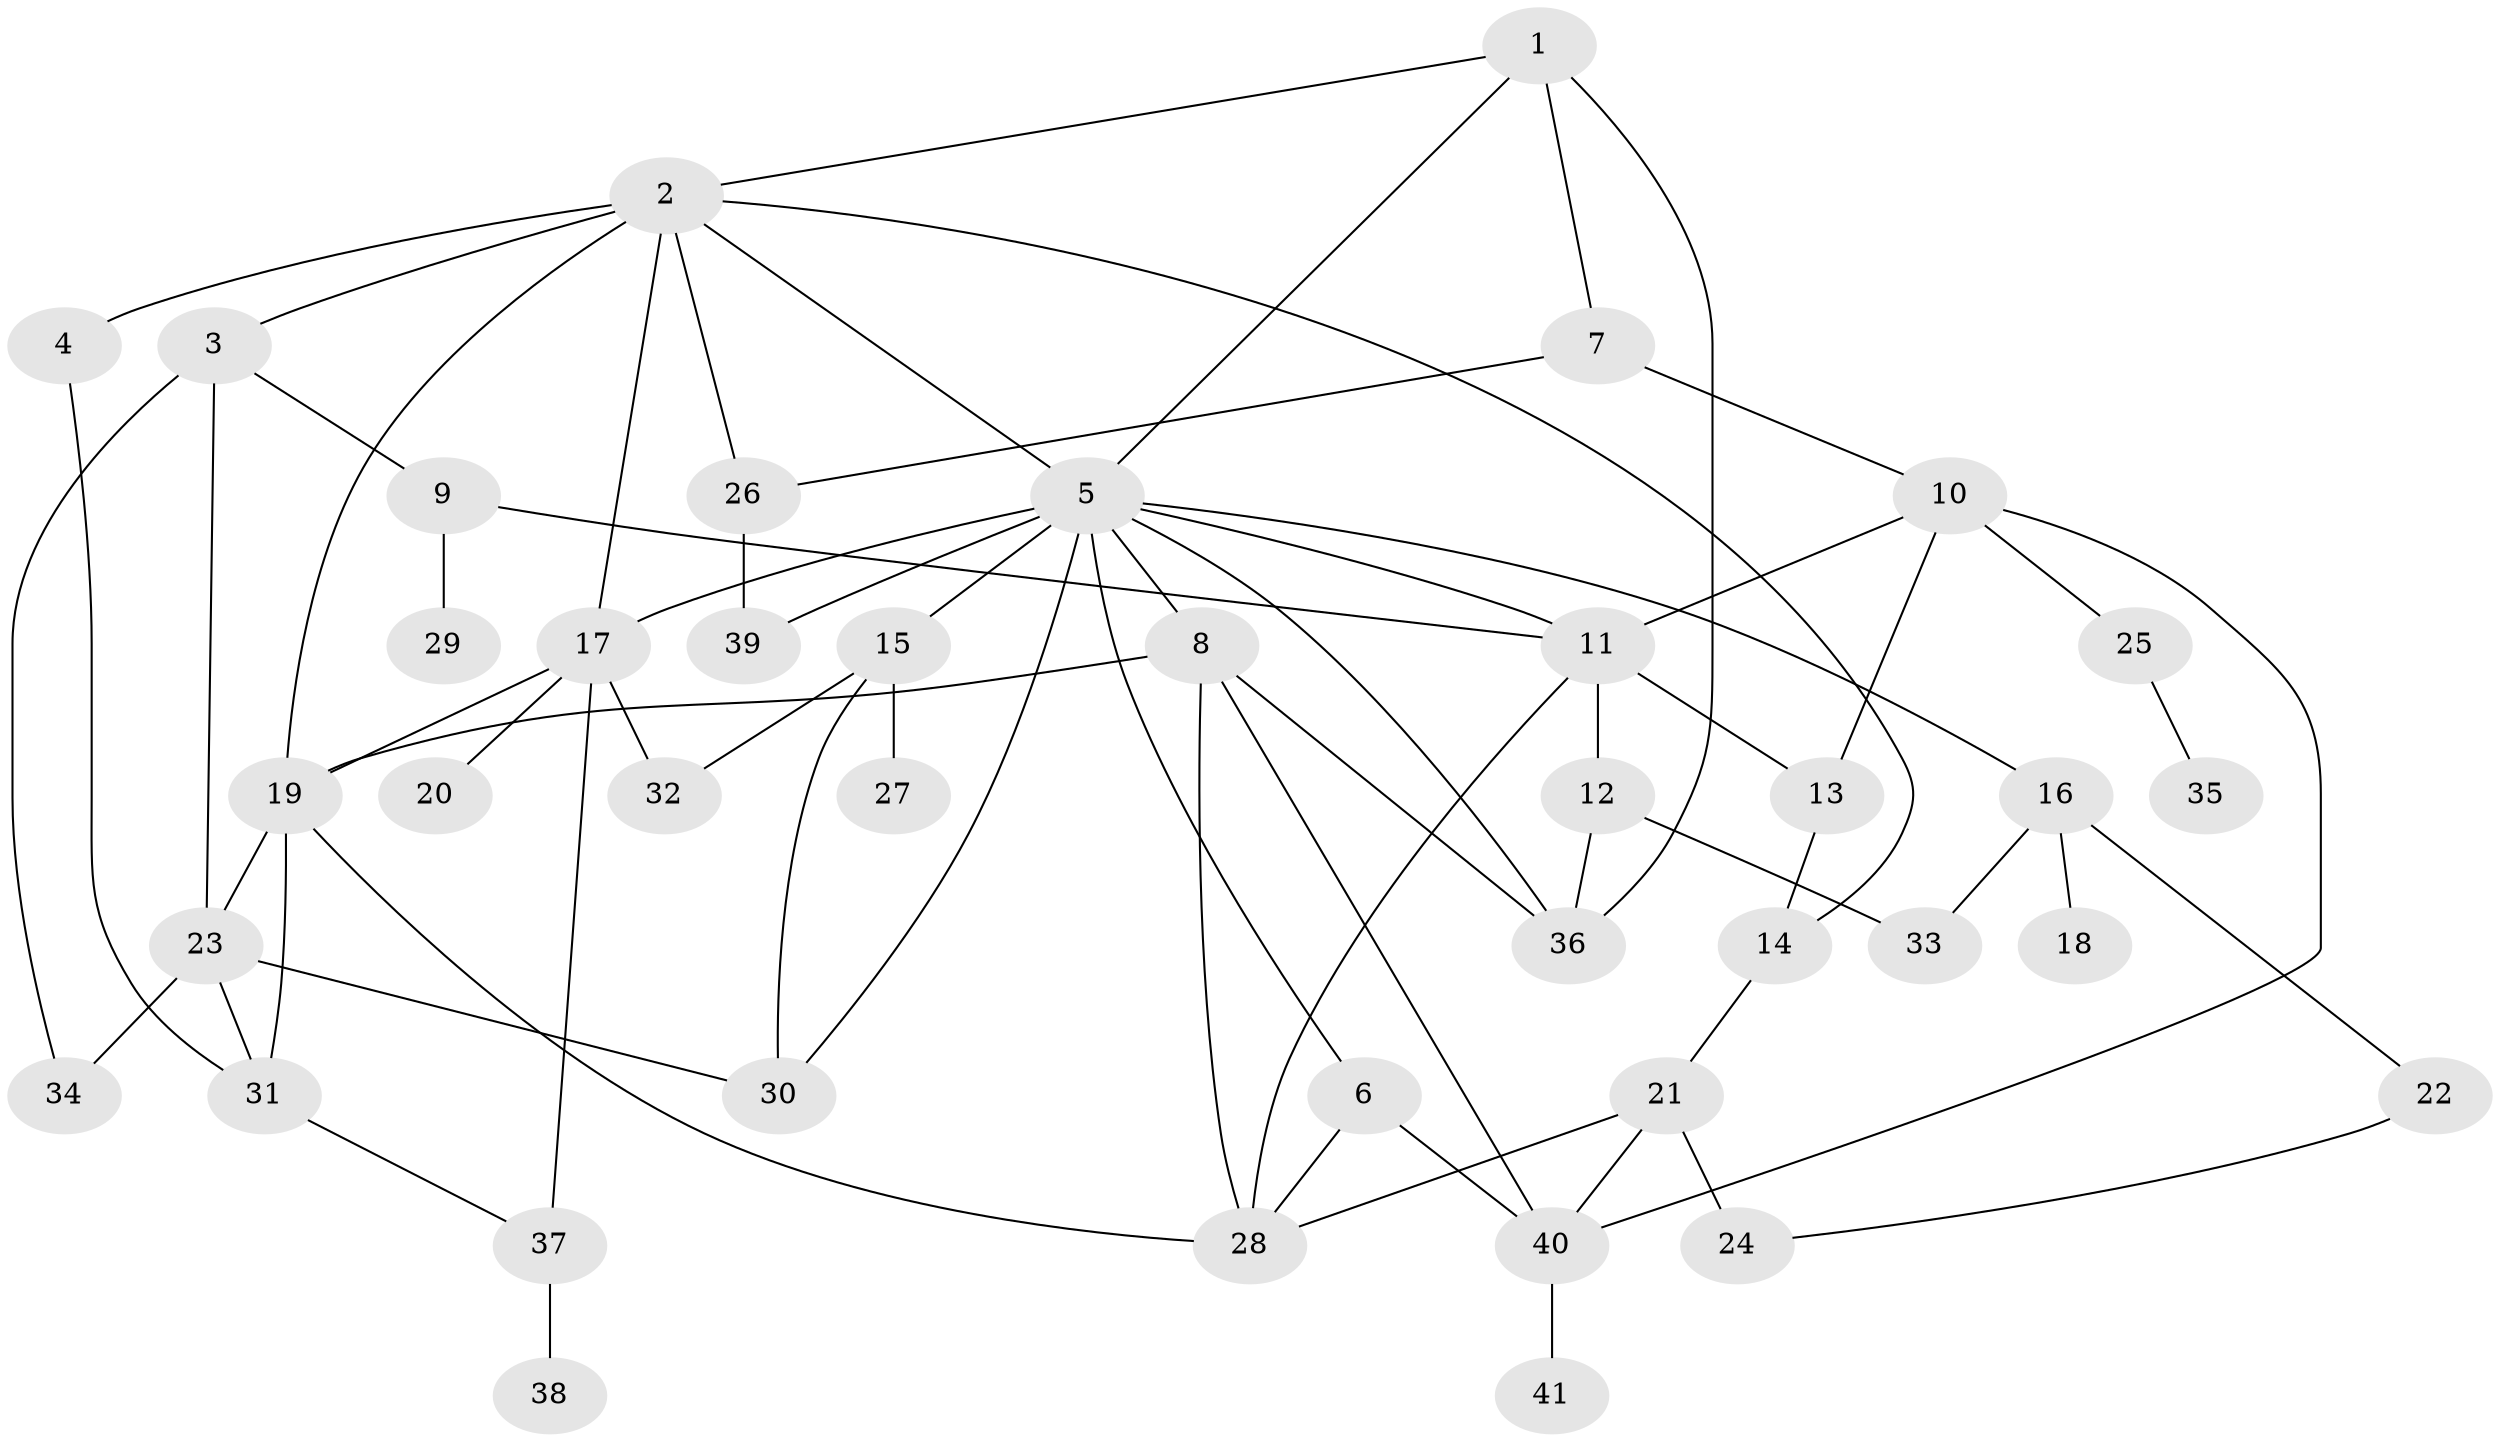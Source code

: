 // original degree distribution, {4: 0.2073170731707317, 9: 0.012195121951219513, 1: 0.21951219512195122, 5: 0.04878048780487805, 3: 0.23170731707317074, 8: 0.012195121951219513, 2: 0.25609756097560976, 6: 0.012195121951219513}
// Generated by graph-tools (version 1.1) at 2025/34/03/09/25 02:34:25]
// undirected, 41 vertices, 70 edges
graph export_dot {
graph [start="1"]
  node [color=gray90,style=filled];
  1;
  2;
  3;
  4;
  5;
  6;
  7;
  8;
  9;
  10;
  11;
  12;
  13;
  14;
  15;
  16;
  17;
  18;
  19;
  20;
  21;
  22;
  23;
  24;
  25;
  26;
  27;
  28;
  29;
  30;
  31;
  32;
  33;
  34;
  35;
  36;
  37;
  38;
  39;
  40;
  41;
  1 -- 2 [weight=1.0];
  1 -- 5 [weight=1.0];
  1 -- 7 [weight=1.0];
  1 -- 36 [weight=1.0];
  2 -- 3 [weight=1.0];
  2 -- 4 [weight=1.0];
  2 -- 5 [weight=1.0];
  2 -- 14 [weight=1.0];
  2 -- 17 [weight=1.0];
  2 -- 19 [weight=1.0];
  2 -- 26 [weight=1.0];
  3 -- 9 [weight=1.0];
  3 -- 23 [weight=1.0];
  3 -- 34 [weight=1.0];
  4 -- 31 [weight=1.0];
  5 -- 6 [weight=1.0];
  5 -- 8 [weight=1.0];
  5 -- 11 [weight=1.0];
  5 -- 15 [weight=1.0];
  5 -- 16 [weight=1.0];
  5 -- 17 [weight=1.0];
  5 -- 30 [weight=1.0];
  5 -- 36 [weight=1.0];
  5 -- 39 [weight=1.0];
  6 -- 28 [weight=1.0];
  6 -- 40 [weight=1.0];
  7 -- 10 [weight=1.0];
  7 -- 26 [weight=1.0];
  8 -- 19 [weight=2.0];
  8 -- 28 [weight=1.0];
  8 -- 36 [weight=1.0];
  8 -- 40 [weight=1.0];
  9 -- 11 [weight=1.0];
  9 -- 29 [weight=1.0];
  10 -- 11 [weight=1.0];
  10 -- 13 [weight=1.0];
  10 -- 25 [weight=1.0];
  10 -- 40 [weight=1.0];
  11 -- 12 [weight=1.0];
  11 -- 13 [weight=1.0];
  11 -- 28 [weight=1.0];
  12 -- 33 [weight=1.0];
  12 -- 36 [weight=1.0];
  13 -- 14 [weight=1.0];
  14 -- 21 [weight=1.0];
  15 -- 27 [weight=3.0];
  15 -- 30 [weight=1.0];
  15 -- 32 [weight=1.0];
  16 -- 18 [weight=1.0];
  16 -- 22 [weight=1.0];
  16 -- 33 [weight=1.0];
  17 -- 19 [weight=1.0];
  17 -- 20 [weight=1.0];
  17 -- 32 [weight=1.0];
  17 -- 37 [weight=2.0];
  19 -- 23 [weight=1.0];
  19 -- 28 [weight=1.0];
  19 -- 31 [weight=1.0];
  21 -- 24 [weight=1.0];
  21 -- 28 [weight=1.0];
  21 -- 40 [weight=1.0];
  22 -- 24 [weight=1.0];
  23 -- 30 [weight=1.0];
  23 -- 31 [weight=1.0];
  23 -- 34 [weight=1.0];
  25 -- 35 [weight=1.0];
  26 -- 39 [weight=1.0];
  31 -- 37 [weight=1.0];
  37 -- 38 [weight=1.0];
  40 -- 41 [weight=1.0];
}
